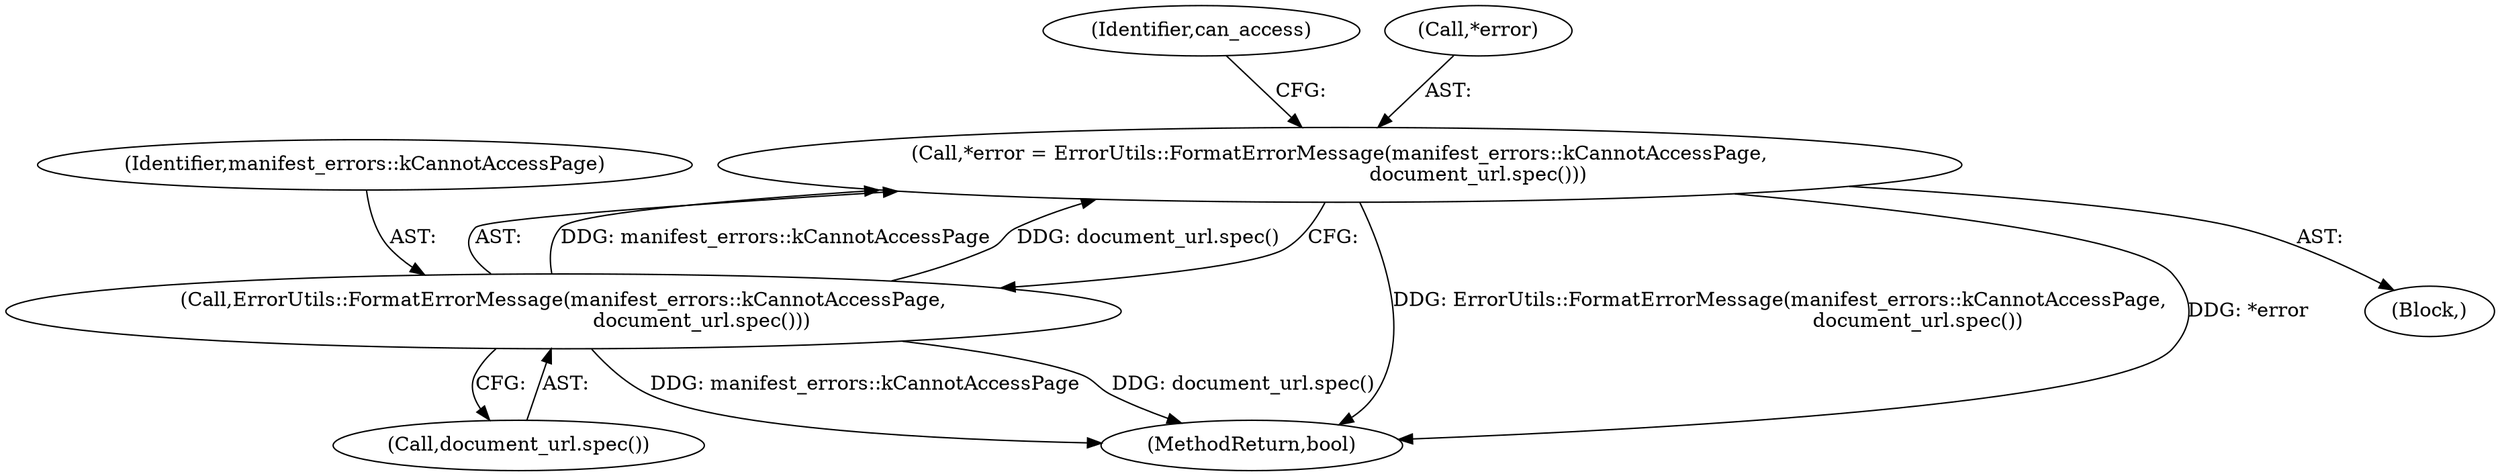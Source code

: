 digraph "0_Chrome_684a212a93141908bcc10f4bc57f3edb53d2d21f_1@pointer" {
"1000148" [label="(Call,*error = ErrorUtils::FormatErrorMessage(manifest_errors::kCannotAccessPage,\n                                            document_url.spec()))"];
"1000151" [label="(Call,ErrorUtils::FormatErrorMessage(manifest_errors::kCannotAccessPage,\n                                            document_url.spec()))"];
"1000155" [label="(Identifier,can_access)"];
"1000156" [label="(MethodReturn,bool)"];
"1000151" [label="(Call,ErrorUtils::FormatErrorMessage(manifest_errors::kCannotAccessPage,\n                                            document_url.spec()))"];
"1000148" [label="(Call,*error = ErrorUtils::FormatErrorMessage(manifest_errors::kCannotAccessPage,\n                                            document_url.spec()))"];
"1000153" [label="(Call,document_url.spec())"];
"1000147" [label="(Block,)"];
"1000152" [label="(Identifier,manifest_errors::kCannotAccessPage)"];
"1000149" [label="(Call,*error)"];
"1000148" -> "1000147"  [label="AST: "];
"1000148" -> "1000151"  [label="CFG: "];
"1000149" -> "1000148"  [label="AST: "];
"1000151" -> "1000148"  [label="AST: "];
"1000155" -> "1000148"  [label="CFG: "];
"1000148" -> "1000156"  [label="DDG: ErrorUtils::FormatErrorMessage(manifest_errors::kCannotAccessPage,\n                                            document_url.spec())"];
"1000148" -> "1000156"  [label="DDG: *error"];
"1000151" -> "1000148"  [label="DDG: manifest_errors::kCannotAccessPage"];
"1000151" -> "1000148"  [label="DDG: document_url.spec()"];
"1000151" -> "1000153"  [label="CFG: "];
"1000152" -> "1000151"  [label="AST: "];
"1000153" -> "1000151"  [label="AST: "];
"1000151" -> "1000156"  [label="DDG: manifest_errors::kCannotAccessPage"];
"1000151" -> "1000156"  [label="DDG: document_url.spec()"];
}
